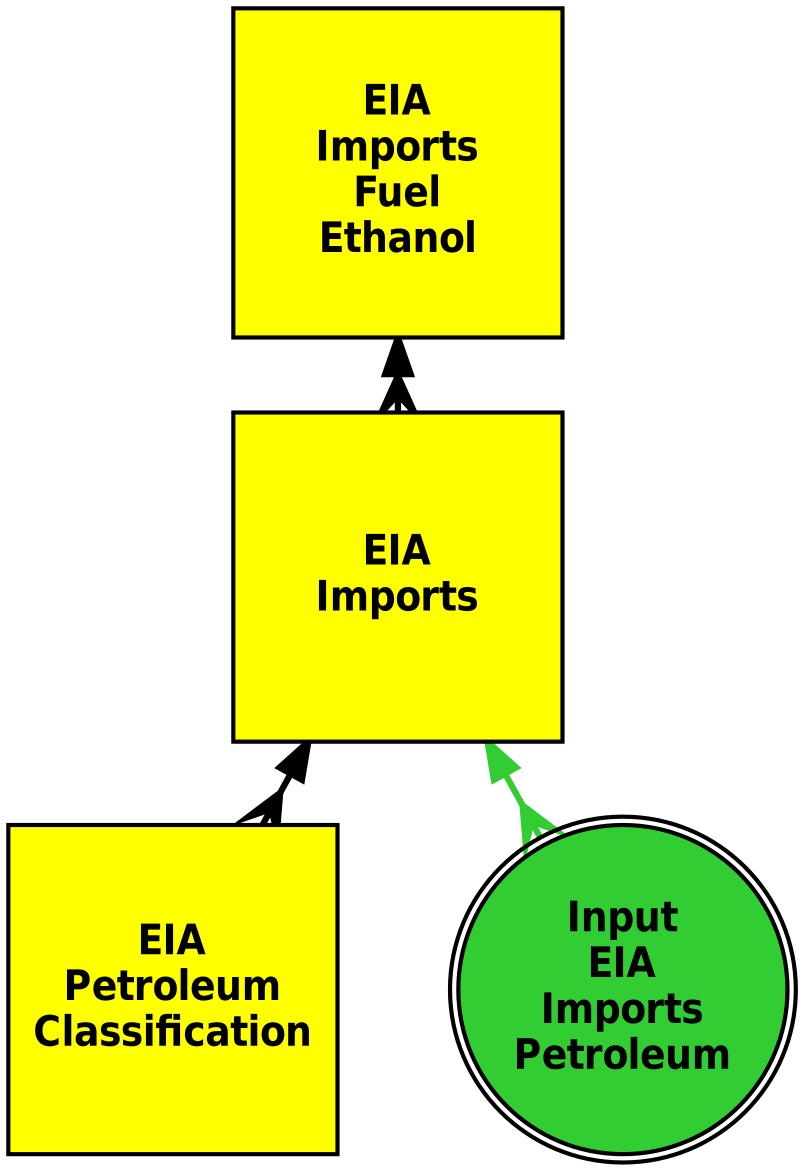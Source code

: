 digraph dependencies {
layers="one:two:three";
outputorder="edgesfirst";
nodesep=0.75;
EIA_Imports_Fuel_Ethanol [layer="two"] [style="filled"] [height="2.2"] [shape="box"] [fontsize="20"] [fillcolor="yellow"] [fontname="Helvetica-Narrow-Bold"] [fixedsize="true"] [label="EIA\nImports\nFuel\nEthanol"] [width="2.2"] [penwidth="2"];
EIA_Imports_Fuel_Ethanol -> EIA_Imports [layer="one"] [arrowhead="crow"] [color="black"] [arrowsize="1.75"] [dir="both"] [penwidth="3"];
EIA_Imports [layer="two"] [style="filled"] [height="2.2"] [shape="box"] [fontsize="20"] [fillcolor="yellow"] [fontname="Helvetica-Narrow-Bold"] [fixedsize="true"] [label="EIA\nImports"] [width="2.2"] [penwidth="2"];
EIA_Imports -> EIA_Petroleum_Classification [layer="one"] [arrowhead="crow"] [color="black"] [arrowsize="1.75"] [dir="both"] [penwidth="3"];
EIA_Imports -> Input_EIA_Imports_Petroleum [layer="one"] [arrowhead="crow"] [color="limegreen"] [arrowsize="1.75"] [dir="both"] [penwidth="3"];
EIA_Petroleum_Classification [layer="two"] [style="filled"] [height="2.2"] [shape="box"] [fontsize="20"] [fillcolor="yellow"] [fontname="Helvetica-Narrow-Bold"] [fixedsize="true"] [label="EIA\nPetroleum\nClassification"] [width="2.2"] [penwidth="2"];
Input_EIA_Imports_Petroleum [layer="two"] [style="filled"] [height="2.2"] [shape="doublecircle"] [fontsize="20"] [fillcolor="limegreen"] [fontname="Helvetica-Narrow-Bold"] [fixedsize="true"] [label="Input\nEIA\nImports\nPetroleum"] [width="2.2"] [penwidth="2"];
}